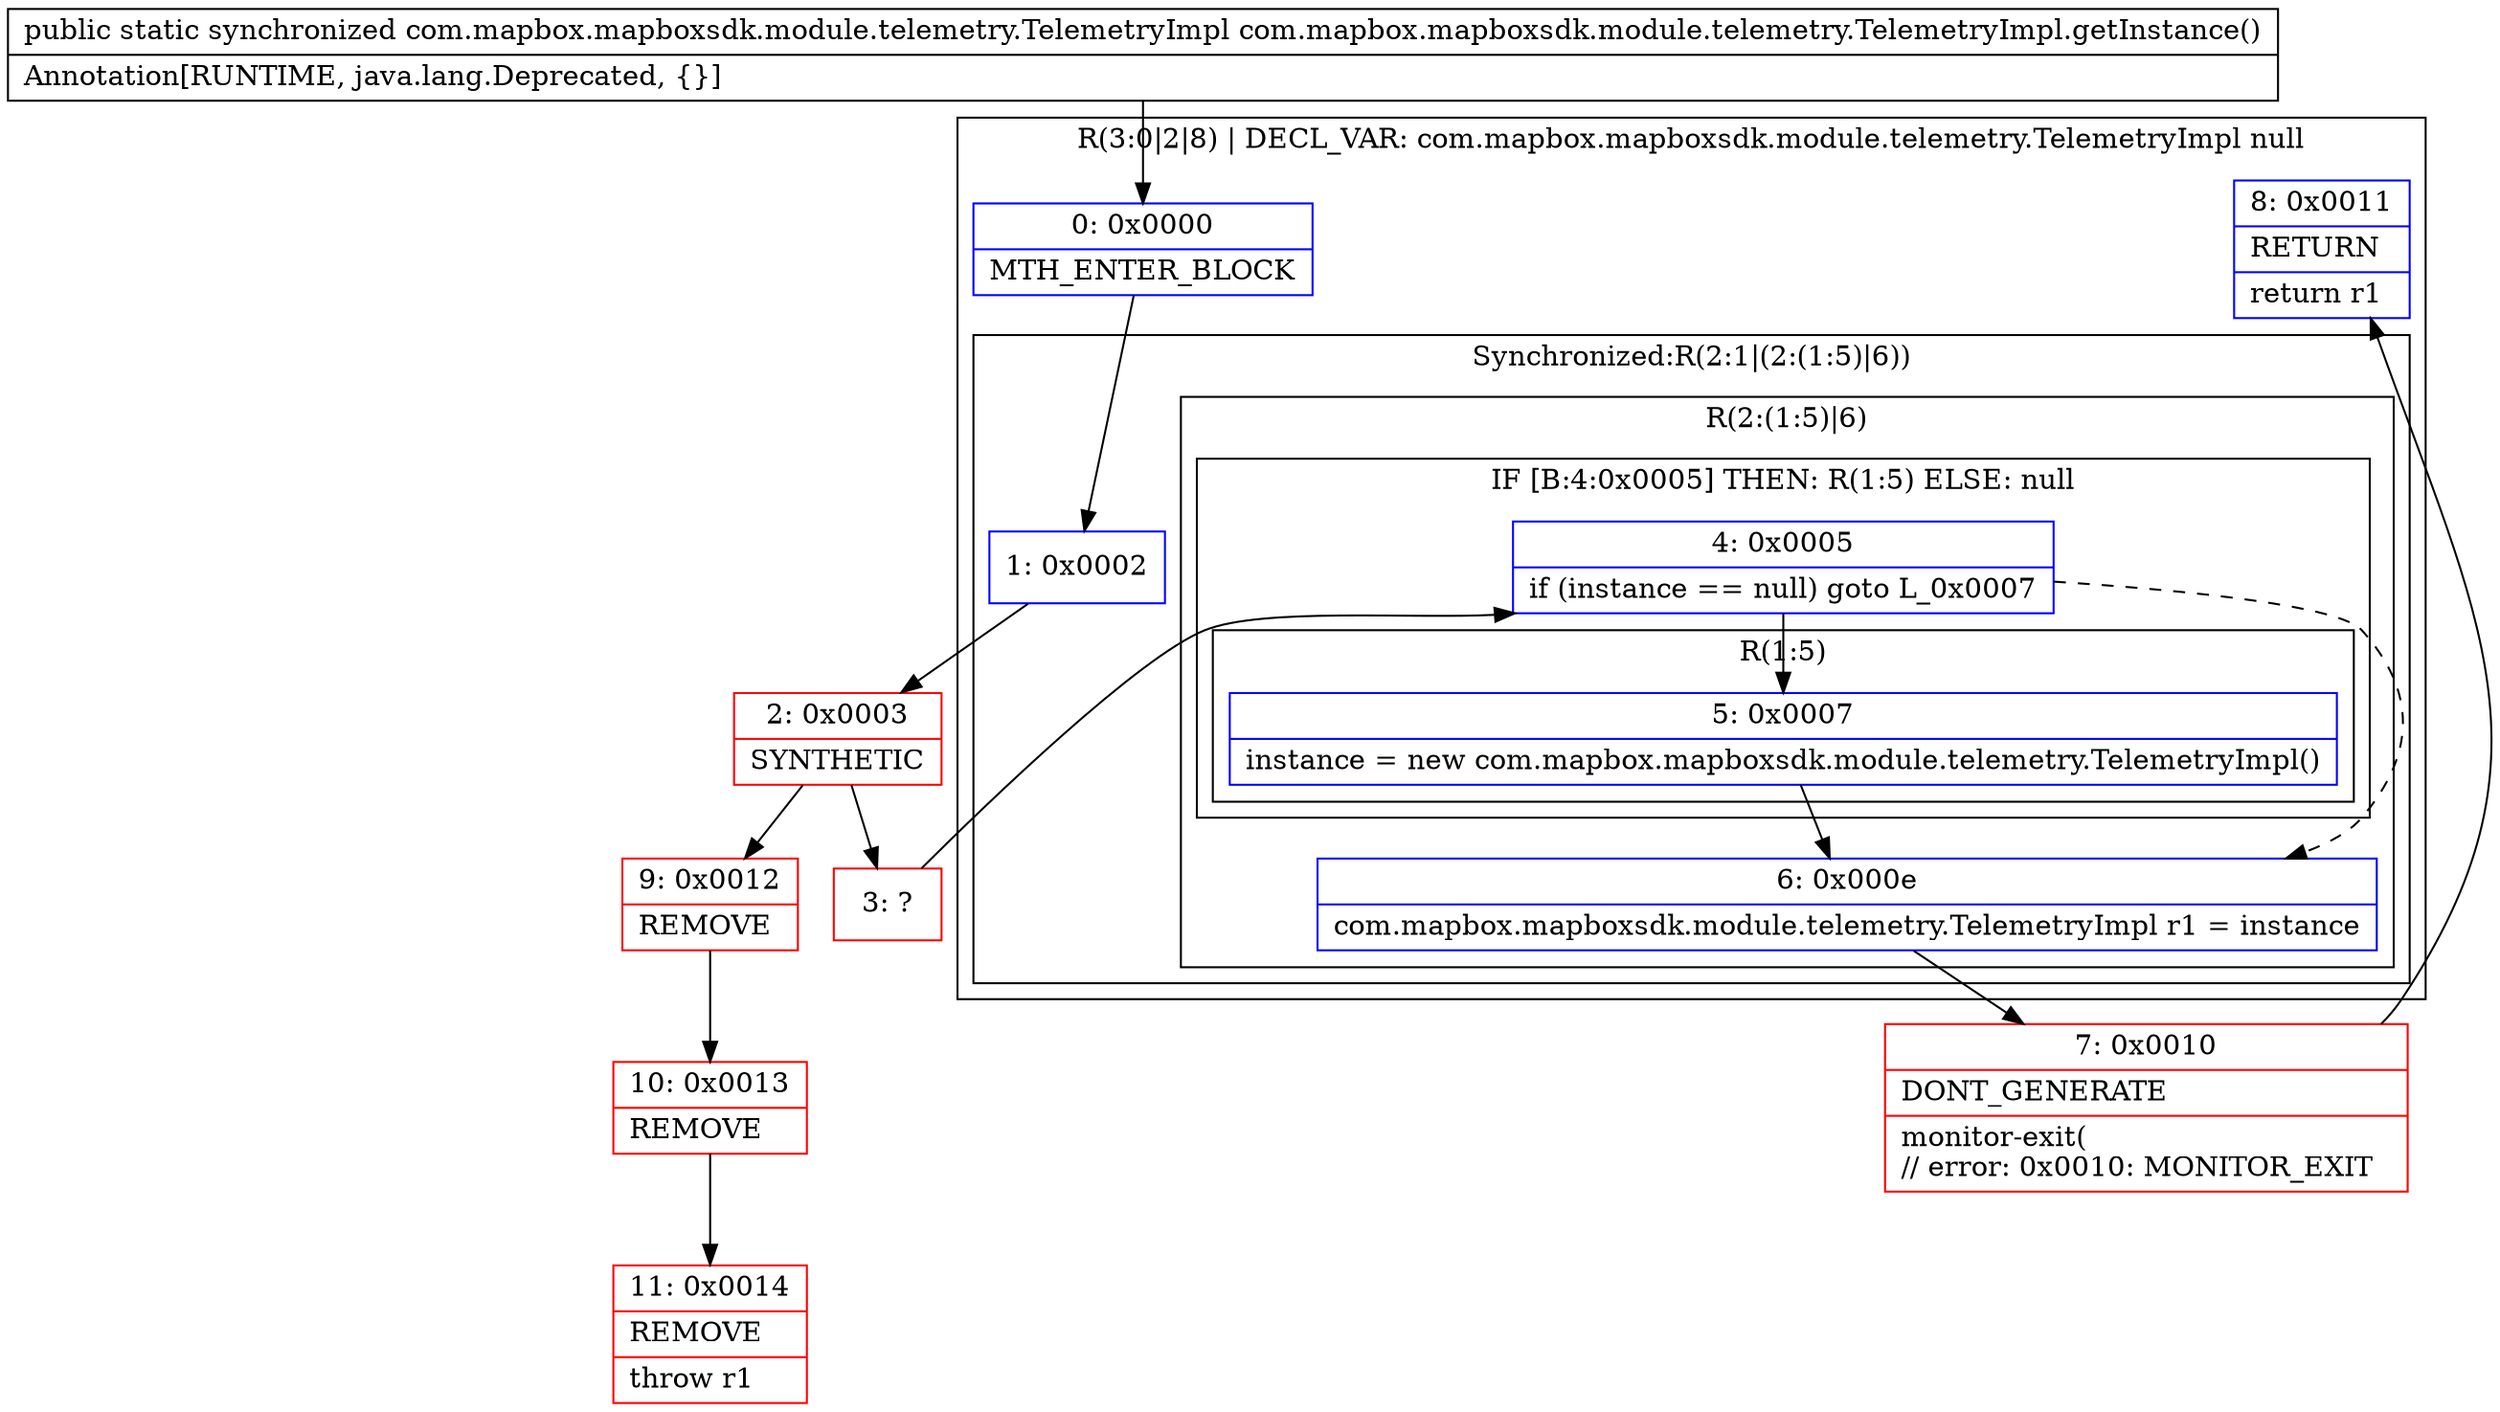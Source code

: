 digraph "CFG forcom.mapbox.mapboxsdk.module.telemetry.TelemetryImpl.getInstance()Lcom\/mapbox\/mapboxsdk\/module\/telemetry\/TelemetryImpl;" {
subgraph cluster_Region_841287311 {
label = "R(3:0|2|8) | DECL_VAR: com.mapbox.mapboxsdk.module.telemetry.TelemetryImpl null\l";
node [shape=record,color=blue];
Node_0 [shape=record,label="{0\:\ 0x0000|MTH_ENTER_BLOCK\l}"];
subgraph cluster_SynchronizedRegion_419283954 {
label = "Synchronized:R(2:1|(2:(1:5)|6))";
node [shape=record,color=blue];
Node_1 [shape=record,label="{1\:\ 0x0002}"];
subgraph cluster_Region_579743482 {
label = "R(2:(1:5)|6)";
node [shape=record,color=blue];
subgraph cluster_IfRegion_1327275265 {
label = "IF [B:4:0x0005] THEN: R(1:5) ELSE: null";
node [shape=record,color=blue];
Node_4 [shape=record,label="{4\:\ 0x0005|if (instance == null) goto L_0x0007\l}"];
subgraph cluster_Region_637116353 {
label = "R(1:5)";
node [shape=record,color=blue];
Node_5 [shape=record,label="{5\:\ 0x0007|instance = new com.mapbox.mapboxsdk.module.telemetry.TelemetryImpl()\l}"];
}
}
Node_6 [shape=record,label="{6\:\ 0x000e|com.mapbox.mapboxsdk.module.telemetry.TelemetryImpl r1 = instance\l}"];
}
}
Node_8 [shape=record,label="{8\:\ 0x0011|RETURN\l|return r1\l}"];
}
Node_2 [shape=record,color=red,label="{2\:\ 0x0003|SYNTHETIC\l}"];
Node_3 [shape=record,color=red,label="{3\:\ ?}"];
Node_7 [shape=record,color=red,label="{7\:\ 0x0010|DONT_GENERATE\l|monitor\-exit(\l\/\/ error: 0x0010: MONITOR_EXIT  \l}"];
Node_9 [shape=record,color=red,label="{9\:\ 0x0012|REMOVE\l}"];
Node_10 [shape=record,color=red,label="{10\:\ 0x0013|REMOVE\l}"];
Node_11 [shape=record,color=red,label="{11\:\ 0x0014|REMOVE\l|throw r1\l}"];
MethodNode[shape=record,label="{public static synchronized com.mapbox.mapboxsdk.module.telemetry.TelemetryImpl com.mapbox.mapboxsdk.module.telemetry.TelemetryImpl.getInstance()  | Annotation[RUNTIME, java.lang.Deprecated, \{\}]\l}"];
MethodNode -> Node_0;
Node_0 -> Node_1;
Node_1 -> Node_2;
Node_4 -> Node_5;
Node_4 -> Node_6[style=dashed];
Node_5 -> Node_6;
Node_6 -> Node_7;
Node_2 -> Node_3;
Node_2 -> Node_9;
Node_3 -> Node_4;
Node_7 -> Node_8;
Node_9 -> Node_10;
Node_10 -> Node_11;
}

